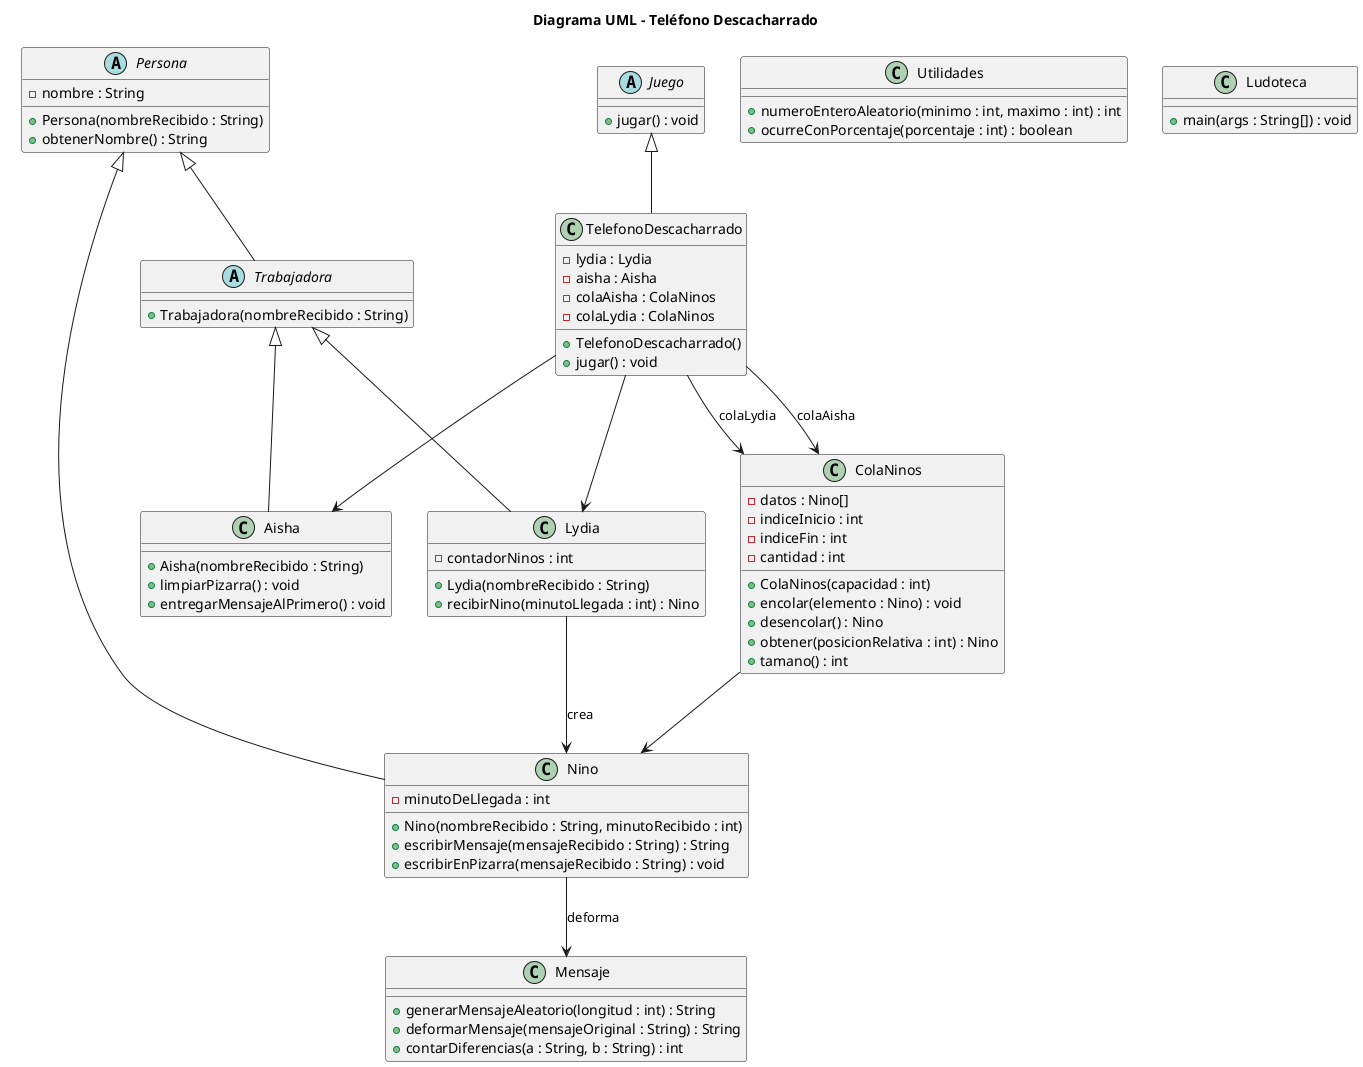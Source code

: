 ```plantuml
@startuml
title Diagrama UML - Teléfono Descacharrado

abstract class Persona {
    - nombre : String
    + Persona(nombreRecibido : String)
    + obtenerNombre() : String
}

abstract class Trabajadora {
    + Trabajadora(nombreRecibido : String)
}

class Lydia {
    - contadorNinos : int
    + Lydia(nombreRecibido : String)
    + recibirNino(minutoLlegada : int) : Nino
}

class Aisha {
    + Aisha(nombreRecibido : String)
    + limpiarPizarra() : void
    + entregarMensajeAlPrimero() : void
}

class Nino {
    - minutoDeLlegada : int
    + Nino(nombreRecibido : String, minutoRecibido : int)
    + escribirMensaje(mensajeRecibido : String) : String
    + escribirEnPizarra(mensajeRecibido : String) : void
}

abstract class Juego {
    + jugar() : void
}

class TelefonoDescacharrado {
    - lydia : Lydia
    - aisha : Aisha
    - colaAisha : ColaNinos
    - colaLydia : ColaNinos
    + TelefonoDescacharrado()
    + jugar() : void
}

class ColaNinos {
    - datos : Nino[]
    - indiceInicio : int
    - indiceFin : int
    - cantidad : int
    + ColaNinos(capacidad : int)
    + encolar(elemento : Nino) : void
    + desencolar() : Nino
    + obtener(posicionRelativa : int) : Nino
    + tamano() : int
}

class Mensaje {
    + generarMensajeAleatorio(longitud : int) : String
    + deformarMensaje(mensajeOriginal : String) : String
    + contarDiferencias(a : String, b : String) : int
}

class Utilidades {
    + numeroEnteroAleatorio(minimo : int, maximo : int) : int
    + ocurreConPorcentaje(porcentaje : int) : boolean
}

class Ludoteca {
    + main(args : String[]) : void
}

Persona <|-- Trabajadora
Trabajadora <|-- Lydia
Trabajadora <|-- Aisha
Persona <|-- Nino
Juego <|-- TelefonoDescacharrado

TelefonoDescacharrado --> Lydia
TelefonoDescacharrado --> Aisha
TelefonoDescacharrado --> ColaNinos : colaAisha
TelefonoDescacharrado --> ColaNinos : colaLydia
ColaNinos --> Nino
Lydia --> Nino : crea
Nino --> Mensaje : deforma

@enduml
